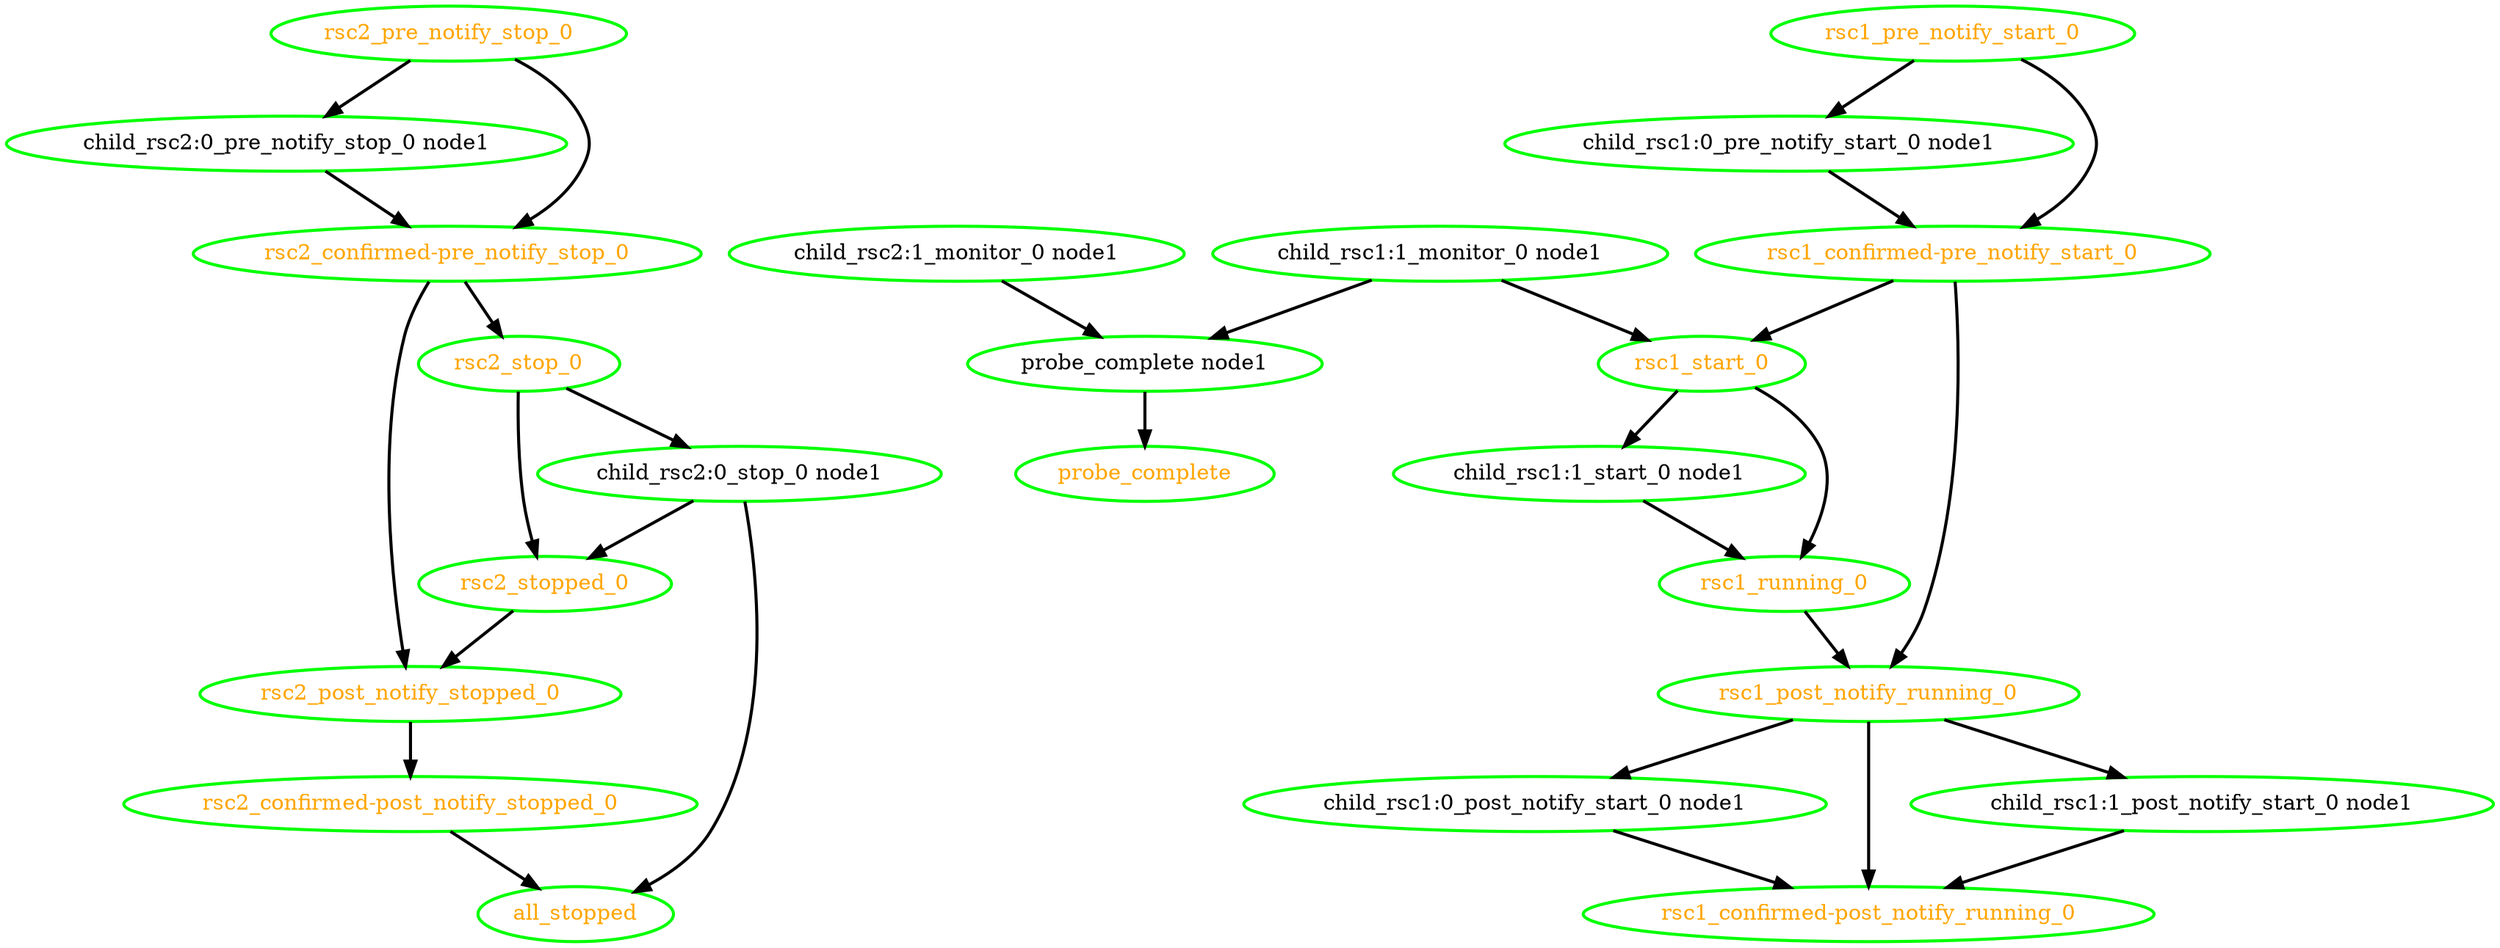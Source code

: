  digraph "g" {
"all_stopped" [ style=bold color="green" fontcolor="orange" ]
"child_rsc1:0_post_notify_start_0 node1" -> "rsc1_confirmed-post_notify_running_0" [ style = bold]
"child_rsc1:0_post_notify_start_0 node1" [ style=bold color="green" fontcolor="black" ]
"child_rsc1:0_pre_notify_start_0 node1" -> "rsc1_confirmed-pre_notify_start_0" [ style = bold]
"child_rsc1:0_pre_notify_start_0 node1" [ style=bold color="green" fontcolor="black" ]
"child_rsc1:1_monitor_0 node1" -> "probe_complete node1" [ style = bold]
"child_rsc1:1_monitor_0 node1" -> "rsc1_start_0" [ style = bold]
"child_rsc1:1_monitor_0 node1" [ style=bold color="green" fontcolor="black" ]
"child_rsc1:1_post_notify_start_0 node1" -> "rsc1_confirmed-post_notify_running_0" [ style = bold]
"child_rsc1:1_post_notify_start_0 node1" [ style=bold color="green" fontcolor="black" ]
"child_rsc1:1_start_0 node1" -> "rsc1_running_0" [ style = bold]
"child_rsc1:1_start_0 node1" [ style=bold color="green" fontcolor="black" ]
"child_rsc2:0_pre_notify_stop_0 node1" -> "rsc2_confirmed-pre_notify_stop_0" [ style = bold]
"child_rsc2:0_pre_notify_stop_0 node1" [ style=bold color="green" fontcolor="black" ]
"child_rsc2:0_stop_0 node1" -> "all_stopped" [ style = bold]
"child_rsc2:0_stop_0 node1" -> "rsc2_stopped_0" [ style = bold]
"child_rsc2:0_stop_0 node1" [ style=bold color="green" fontcolor="black" ]
"child_rsc2:1_monitor_0 node1" -> "probe_complete node1" [ style = bold]
"child_rsc2:1_monitor_0 node1" [ style=bold color="green" fontcolor="black" ]
"probe_complete node1" -> "probe_complete" [ style = bold]
"probe_complete node1" [ style=bold color="green" fontcolor="black" ]
"probe_complete" [ style=bold color="green" fontcolor="orange" ]
"rsc1_confirmed-post_notify_running_0" [ style=bold color="green" fontcolor="orange" ]
"rsc1_confirmed-pre_notify_start_0" -> "rsc1_post_notify_running_0" [ style = bold]
"rsc1_confirmed-pre_notify_start_0" -> "rsc1_start_0" [ style = bold]
"rsc1_confirmed-pre_notify_start_0" [ style=bold color="green" fontcolor="orange" ]
"rsc1_post_notify_running_0" -> "child_rsc1:0_post_notify_start_0 node1" [ style = bold]
"rsc1_post_notify_running_0" -> "child_rsc1:1_post_notify_start_0 node1" [ style = bold]
"rsc1_post_notify_running_0" -> "rsc1_confirmed-post_notify_running_0" [ style = bold]
"rsc1_post_notify_running_0" [ style=bold color="green" fontcolor="orange" ]
"rsc1_pre_notify_start_0" -> "child_rsc1:0_pre_notify_start_0 node1" [ style = bold]
"rsc1_pre_notify_start_0" -> "rsc1_confirmed-pre_notify_start_0" [ style = bold]
"rsc1_pre_notify_start_0" [ style=bold color="green" fontcolor="orange" ]
"rsc1_running_0" -> "rsc1_post_notify_running_0" [ style = bold]
"rsc1_running_0" [ style=bold color="green" fontcolor="orange" ]
"rsc1_start_0" -> "child_rsc1:1_start_0 node1" [ style = bold]
"rsc1_start_0" -> "rsc1_running_0" [ style = bold]
"rsc1_start_0" [ style=bold color="green" fontcolor="orange" ]
"rsc2_confirmed-post_notify_stopped_0" -> "all_stopped" [ style = bold]
"rsc2_confirmed-post_notify_stopped_0" [ style=bold color="green" fontcolor="orange" ]
"rsc2_confirmed-pre_notify_stop_0" -> "rsc2_post_notify_stopped_0" [ style = bold]
"rsc2_confirmed-pre_notify_stop_0" -> "rsc2_stop_0" [ style = bold]
"rsc2_confirmed-pre_notify_stop_0" [ style=bold color="green" fontcolor="orange" ]
"rsc2_post_notify_stopped_0" -> "rsc2_confirmed-post_notify_stopped_0" [ style = bold]
"rsc2_post_notify_stopped_0" [ style=bold color="green" fontcolor="orange" ]
"rsc2_pre_notify_stop_0" -> "child_rsc2:0_pre_notify_stop_0 node1" [ style = bold]
"rsc2_pre_notify_stop_0" -> "rsc2_confirmed-pre_notify_stop_0" [ style = bold]
"rsc2_pre_notify_stop_0" [ style=bold color="green" fontcolor="orange" ]
"rsc2_stop_0" -> "child_rsc2:0_stop_0 node1" [ style = bold]
"rsc2_stop_0" -> "rsc2_stopped_0" [ style = bold]
"rsc2_stop_0" [ style=bold color="green" fontcolor="orange" ]
"rsc2_stopped_0" -> "rsc2_post_notify_stopped_0" [ style = bold]
"rsc2_stopped_0" [ style=bold color="green" fontcolor="orange" ]
}
